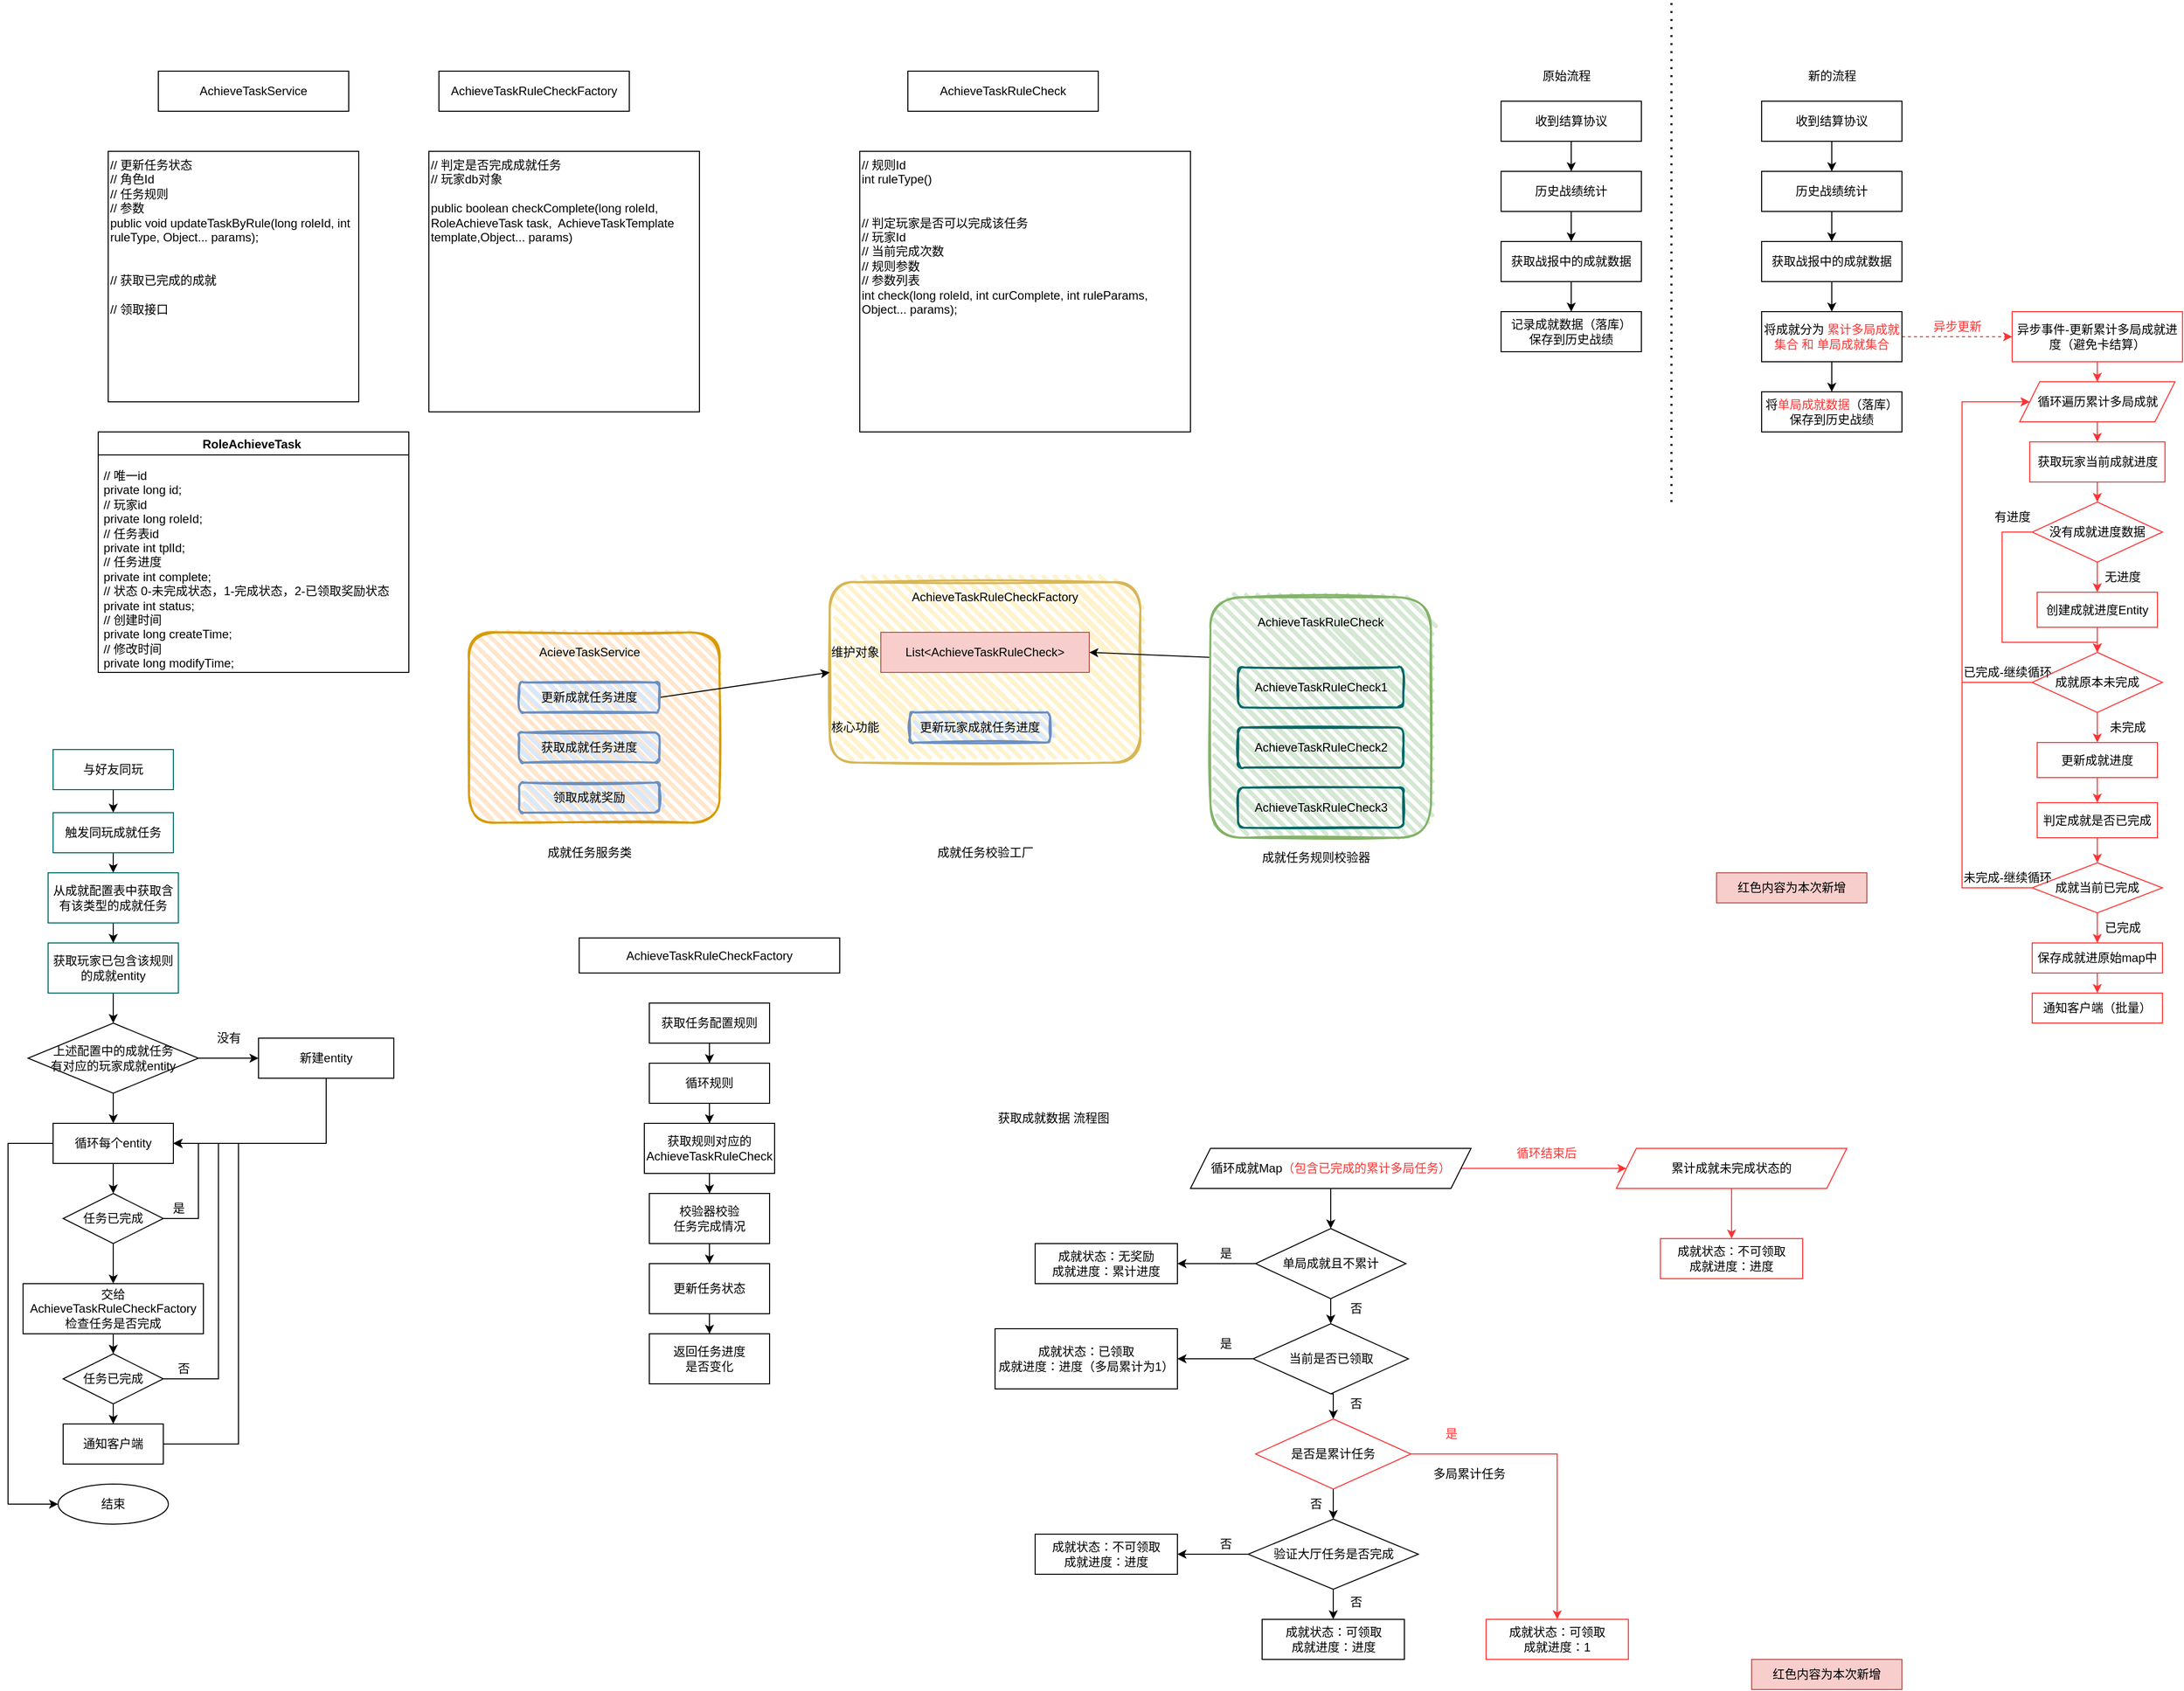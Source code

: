 <mxfile version="21.3.6" type="github">
  <diagram id="ENxEs4GuXWoanbtWAxck" name="第 1 页">
    <mxGraphModel dx="1434" dy="764" grid="1" gridSize="10" guides="1" tooltips="1" connect="1" arrows="1" fold="1" page="1" pageScale="1" pageWidth="4681" pageHeight="3300" math="0" shadow="0">
      <root>
        <mxCell id="0" />
        <mxCell id="1" parent="0" />
        <mxCell id="hWBbgPYYPAye6a4a8nGw-1" value="AchieveTaskService" style="rounded=0;whiteSpace=wrap;html=1;" parent="1" vertex="1">
          <mxGeometry x="230" y="130" width="190" height="40" as="geometry" />
        </mxCell>
        <mxCell id="hWBbgPYYPAye6a4a8nGw-2" value="AchieveTaskRuleCheckFactory" style="rounded=0;whiteSpace=wrap;html=1;" parent="1" vertex="1">
          <mxGeometry x="510" y="130" width="190" height="40" as="geometry" />
        </mxCell>
        <mxCell id="hWBbgPYYPAye6a4a8nGw-4" value="AchieveTaskRuleCheck" style="rounded=0;whiteSpace=wrap;html=1;" parent="1" vertex="1">
          <mxGeometry x="978" y="130" width="190" height="40" as="geometry" />
        </mxCell>
        <mxCell id="hWBbgPYYPAye6a4a8nGw-5" value="// 更新任务状态&lt;br&gt;// 角色Id&lt;br&gt;// 任务规则&lt;br&gt;// 参数&lt;br&gt;public void updateTaskByRule(long roleId, int ruleType, Object... params);&lt;br&gt;&lt;br&gt;&lt;br&gt;// 获取已完成的成就&lt;br&gt;&lt;br&gt;// 领取接口" style="rounded=0;whiteSpace=wrap;html=1;align=left;verticalAlign=top;" parent="1" vertex="1">
          <mxGeometry x="180" y="210" width="250" height="250" as="geometry" />
        </mxCell>
        <mxCell id="hWBbgPYYPAye6a4a8nGw-6" value="&lt;div&gt;// 判定是否完成成就任务&lt;/div&gt;&lt;div&gt;// 玩家db对象&lt;/div&gt;&lt;div&gt;&lt;br&gt;&lt;/div&gt;&lt;div&gt;public boolean checkComplete(long roleId, RoleAchieveTask task,&amp;nbsp; AchieveTaskTemplate template,&lt;span style=&quot;background-color: initial;&quot;&gt;Object... params)&lt;/span&gt;&lt;/div&gt;" style="rounded=0;whiteSpace=wrap;html=1;align=left;verticalAlign=top;" parent="1" vertex="1">
          <mxGeometry x="500" y="210" width="270" height="260" as="geometry" />
        </mxCell>
        <mxCell id="hWBbgPYYPAye6a4a8nGw-12" value="RoleAchieveTask " style="swimlane;" parent="1" vertex="1">
          <mxGeometry x="170" y="490" width="310" height="240" as="geometry" />
        </mxCell>
        <mxCell id="hWBbgPYYPAye6a4a8nGw-14" value="&lt;div&gt;&amp;nbsp; &amp;nbsp; // 唯一id&lt;/div&gt;&lt;div&gt;&amp;nbsp; &amp;nbsp; private long id;&lt;/div&gt;&lt;div&gt;&amp;nbsp; &amp;nbsp; // 玩家id&lt;/div&gt;&lt;div&gt;&amp;nbsp; &amp;nbsp; private long roleId;&lt;/div&gt;&lt;div&gt;&amp;nbsp; &amp;nbsp; // 任务表id&lt;/div&gt;&lt;div&gt;&amp;nbsp; &amp;nbsp; private int tplId;&lt;/div&gt;&lt;div&gt;&amp;nbsp; &amp;nbsp; // 任务进度&lt;/div&gt;&lt;div&gt;&amp;nbsp; &amp;nbsp; private int complete;&lt;/div&gt;&lt;div&gt;&amp;nbsp; &amp;nbsp; // 状态 0-未完成状态，1-完成状态，2-已领取奖励状态&lt;/div&gt;&lt;div&gt;&amp;nbsp; &amp;nbsp; private int status;&lt;/div&gt;&lt;div&gt;&amp;nbsp; &amp;nbsp; // 创建时间&lt;/div&gt;&lt;div&gt;&amp;nbsp; &amp;nbsp; private long createTime;&lt;/div&gt;&lt;div&gt;&amp;nbsp; &amp;nbsp; // 修改时间&lt;/div&gt;&lt;div&gt;&amp;nbsp; &amp;nbsp; private long modifyTime;&lt;/div&gt;" style="text;html=1;align=left;verticalAlign=top;resizable=0;points=[];autosize=1;strokeColor=none;fillColor=none;" parent="hWBbgPYYPAye6a4a8nGw-12" vertex="1">
          <mxGeometry x="-10" y="30" width="320" height="210" as="geometry" />
        </mxCell>
        <mxCell id="hWBbgPYYPAye6a4a8nGw-15" value="// 规则Id&lt;br&gt;int ruleType()&lt;br&gt;&lt;br&gt;&lt;br&gt;// 判定玩家是否可以完成该任务&lt;br&gt;// 玩家Id&lt;br&gt;// 当前完成次数&lt;br&gt;// 规则参数&lt;br&gt;// 参数列表&lt;br&gt;int check(long roleId, int curComplete, int ruleParams, Object... params);" style="whiteSpace=wrap;html=1;align=left;verticalAlign=top;" parent="1" vertex="1">
          <mxGeometry x="930" y="210" width="330" height="280" as="geometry" />
        </mxCell>
        <mxCell id="E-_-Di7X2A5vuP30yNUE-9" value="" style="group" parent="1" vertex="1" connectable="0">
          <mxGeometry x="900" y="640" width="310" height="180" as="geometry" />
        </mxCell>
        <mxCell id="E-_-Di7X2A5vuP30yNUE-8" value="" style="rounded=1;whiteSpace=wrap;html=1;strokeWidth=2;fillWeight=4;hachureGap=8;hachureAngle=45;fillColor=#fff2cc;sketch=1;strokeColor=#d6b656;" parent="E-_-Di7X2A5vuP30yNUE-9" vertex="1">
          <mxGeometry width="310" height="180" as="geometry" />
        </mxCell>
        <mxCell id="E-_-Di7X2A5vuP30yNUE-6" value="AchieveTaskRuleCheckFactory" style="text;html=1;strokeColor=none;fillColor=none;align=center;verticalAlign=middle;whiteSpace=wrap;rounded=0;" parent="E-_-Di7X2A5vuP30yNUE-9" vertex="1">
          <mxGeometry x="70" width="190" height="30" as="geometry" />
        </mxCell>
        <mxCell id="E-_-Di7X2A5vuP30yNUE-15" value="List&amp;lt;AchieveTaskRuleCheck&amp;gt;" style="rounded=0;whiteSpace=wrap;html=1;strokeColor=#b85450;fillColor=#f8cecc;" parent="E-_-Di7X2A5vuP30yNUE-9" vertex="1">
          <mxGeometry x="51" y="50" width="208" height="40" as="geometry" />
        </mxCell>
        <mxCell id="E-_-Di7X2A5vuP30yNUE-20" value="更新玩家成就任务进度" style="rounded=1;whiteSpace=wrap;html=1;strokeWidth=2;fillWeight=4;hachureGap=8;hachureAngle=45;fillColor=#dae8fc;sketch=1;strokeColor=#6c8ebf;" parent="E-_-Di7X2A5vuP30yNUE-9" vertex="1">
          <mxGeometry x="80" y="130" width="140" height="30" as="geometry" />
        </mxCell>
        <mxCell id="E-_-Di7X2A5vuP30yNUE-22" value="维护对象" style="text;html=1;align=center;verticalAlign=middle;resizable=0;points=[];autosize=1;strokeColor=none;fillColor=none;" parent="E-_-Di7X2A5vuP30yNUE-9" vertex="1">
          <mxGeometry x="-10" y="55" width="70" height="30" as="geometry" />
        </mxCell>
        <mxCell id="E-_-Di7X2A5vuP30yNUE-23" value="核心功能" style="text;html=1;align=center;verticalAlign=middle;resizable=0;points=[];autosize=1;strokeColor=none;fillColor=none;" parent="E-_-Di7X2A5vuP30yNUE-9" vertex="1">
          <mxGeometry x="-10" y="130" width="70" height="30" as="geometry" />
        </mxCell>
        <mxCell id="E-_-Di7X2A5vuP30yNUE-17" value="" style="endArrow=classic;html=1;rounded=0;entryX=1;entryY=0.5;entryDx=0;entryDy=0;exitX=0;exitY=0.25;exitDx=0;exitDy=0;" parent="1" source="E-_-Di7X2A5vuP30yNUE-10" target="E-_-Di7X2A5vuP30yNUE-15" edge="1">
          <mxGeometry width="50" height="50" relative="1" as="geometry">
            <mxPoint x="1240" y="650" as="sourcePoint" />
            <mxPoint x="1290" y="600" as="targetPoint" />
          </mxGeometry>
        </mxCell>
        <mxCell id="E-_-Di7X2A5vuP30yNUE-19" value="" style="group" parent="1" vertex="1" connectable="0">
          <mxGeometry x="1280" y="655" width="220" height="240" as="geometry" />
        </mxCell>
        <mxCell id="E-_-Di7X2A5vuP30yNUE-10" value="" style="rounded=1;whiteSpace=wrap;html=1;strokeWidth=2;fillWeight=4;hachureGap=8;hachureAngle=45;fillColor=#d5e8d4;sketch=1;strokeColor=#82b366;" parent="E-_-Di7X2A5vuP30yNUE-19" vertex="1">
          <mxGeometry width="220" height="240" as="geometry" />
        </mxCell>
        <mxCell id="E-_-Di7X2A5vuP30yNUE-11" value="AchieveTaskRuleCheck" style="text;html=1;strokeColor=none;fillColor=none;align=center;verticalAlign=middle;whiteSpace=wrap;rounded=0;" parent="E-_-Di7X2A5vuP30yNUE-19" vertex="1">
          <mxGeometry x="20" y="10" width="180" height="30" as="geometry" />
        </mxCell>
        <mxCell id="E-_-Di7X2A5vuP30yNUE-12" value="AchieveTaskRuleCheck1" style="rounded=1;whiteSpace=wrap;html=1;strokeWidth=2;fillWeight=4;hachureGap=8;hachureAngle=45;fillColor=none;sketch=1;strokeColor=#006666;" parent="E-_-Di7X2A5vuP30yNUE-19" vertex="1">
          <mxGeometry x="27.5" y="70" width="165" height="40" as="geometry" />
        </mxCell>
        <mxCell id="E-_-Di7X2A5vuP30yNUE-13" value="AchieveTaskRuleCheck2" style="rounded=1;whiteSpace=wrap;html=1;strokeWidth=2;fillWeight=4;hachureGap=8;hachureAngle=45;fillColor=none;sketch=1;strokeColor=#006666;" parent="E-_-Di7X2A5vuP30yNUE-19" vertex="1">
          <mxGeometry x="27.5" y="130" width="165" height="40" as="geometry" />
        </mxCell>
        <mxCell id="E-_-Di7X2A5vuP30yNUE-14" value="AchieveTaskRuleCheck3" style="rounded=1;whiteSpace=wrap;html=1;strokeWidth=2;fillWeight=4;hachureGap=8;hachureAngle=45;fillColor=none;sketch=1;strokeColor=#006666;" parent="E-_-Di7X2A5vuP30yNUE-19" vertex="1">
          <mxGeometry x="27.5" y="190" width="165" height="40" as="geometry" />
        </mxCell>
        <mxCell id="E-_-Di7X2A5vuP30yNUE-24" value="" style="rounded=1;whiteSpace=wrap;html=1;strokeWidth=2;fillWeight=4;hachureGap=8;hachureAngle=45;fillColor=#ffe6cc;sketch=1;strokeColor=#d79b00;" parent="1" vertex="1">
          <mxGeometry x="540" y="690" width="250" height="190" as="geometry" />
        </mxCell>
        <mxCell id="E-_-Di7X2A5vuP30yNUE-25" value="&lt;span style=&quot;&quot;&gt;AcieveTaskService&lt;/span&gt;" style="text;html=1;align=center;verticalAlign=middle;resizable=0;points=[];autosize=1;strokeColor=none;fillColor=none;" parent="1" vertex="1">
          <mxGeometry x="600" y="695" width="120" height="30" as="geometry" />
        </mxCell>
        <mxCell id="E-_-Di7X2A5vuP30yNUE-27" value="获取成就任务进度" style="rounded=1;whiteSpace=wrap;html=1;strokeWidth=2;fillWeight=4;hachureGap=8;hachureAngle=45;fillColor=#dae8fc;sketch=1;strokeColor=#6c8ebf;" parent="1" vertex="1">
          <mxGeometry x="590" y="790" width="140" height="30" as="geometry" />
        </mxCell>
        <mxCell id="E-_-Di7X2A5vuP30yNUE-29" style="rounded=0;orthogonalLoop=1;jettySize=auto;html=1;exitX=1;exitY=0.5;exitDx=0;exitDy=0;entryX=0;entryY=0.5;entryDx=0;entryDy=0;" parent="1" source="E-_-Di7X2A5vuP30yNUE-26" target="E-_-Di7X2A5vuP30yNUE-8" edge="1">
          <mxGeometry relative="1" as="geometry" />
        </mxCell>
        <mxCell id="E-_-Di7X2A5vuP30yNUE-26" value="更新成就任务进度" style="rounded=1;whiteSpace=wrap;html=1;strokeWidth=2;fillWeight=4;hachureGap=8;hachureAngle=45;fillColor=#dae8fc;sketch=1;strokeColor=#6c8ebf;" parent="1" vertex="1">
          <mxGeometry x="590" y="740" width="140" height="30" as="geometry" />
        </mxCell>
        <mxCell id="E-_-Di7X2A5vuP30yNUE-28" value="领取成就奖励" style="rounded=1;whiteSpace=wrap;html=1;strokeWidth=2;fillWeight=4;hachureGap=8;hachureAngle=45;fillColor=#dae8fc;sketch=1;strokeColor=#6c8ebf;" parent="1" vertex="1">
          <mxGeometry x="590" y="840" width="140" height="30" as="geometry" />
        </mxCell>
        <mxCell id="E-_-Di7X2A5vuP30yNUE-63" style="edgeStyle=orthogonalEdgeStyle;rounded=0;orthogonalLoop=1;jettySize=auto;html=1;exitX=0.5;exitY=1;exitDx=0;exitDy=0;" parent="1" source="E-_-Di7X2A5vuP30yNUE-31" target="E-_-Di7X2A5vuP30yNUE-32" edge="1">
          <mxGeometry relative="1" as="geometry" />
        </mxCell>
        <mxCell id="E-_-Di7X2A5vuP30yNUE-31" value="与好友同玩" style="rounded=0;whiteSpace=wrap;html=1;strokeColor=#006666;fillColor=none;" parent="1" vertex="1">
          <mxGeometry x="125" y="807" width="120" height="40" as="geometry" />
        </mxCell>
        <mxCell id="E-_-Di7X2A5vuP30yNUE-64" style="edgeStyle=orthogonalEdgeStyle;rounded=0;orthogonalLoop=1;jettySize=auto;html=1;exitX=0.5;exitY=1;exitDx=0;exitDy=0;entryX=0.5;entryY=0;entryDx=0;entryDy=0;" parent="1" source="E-_-Di7X2A5vuP30yNUE-32" target="E-_-Di7X2A5vuP30yNUE-33" edge="1">
          <mxGeometry relative="1" as="geometry" />
        </mxCell>
        <mxCell id="E-_-Di7X2A5vuP30yNUE-32" value="触发同玩成就任务" style="rounded=0;whiteSpace=wrap;html=1;strokeColor=#006666;fillColor=none;" parent="1" vertex="1">
          <mxGeometry x="125" y="870" width="120" height="40" as="geometry" />
        </mxCell>
        <mxCell id="E-_-Di7X2A5vuP30yNUE-65" style="edgeStyle=orthogonalEdgeStyle;rounded=0;orthogonalLoop=1;jettySize=auto;html=1;exitX=0.5;exitY=1;exitDx=0;exitDy=0;" parent="1" source="E-_-Di7X2A5vuP30yNUE-33" target="E-_-Di7X2A5vuP30yNUE-34" edge="1">
          <mxGeometry relative="1" as="geometry" />
        </mxCell>
        <mxCell id="E-_-Di7X2A5vuP30yNUE-33" value="从成就配置表中获取含有该类型的成就任务" style="rounded=0;whiteSpace=wrap;html=1;strokeColor=#006666;fillColor=none;" parent="1" vertex="1">
          <mxGeometry x="120" y="930" width="130" height="50" as="geometry" />
        </mxCell>
        <mxCell id="E-_-Di7X2A5vuP30yNUE-60" style="edgeStyle=orthogonalEdgeStyle;rounded=0;orthogonalLoop=1;jettySize=auto;html=1;exitX=0.5;exitY=1;exitDx=0;exitDy=0;" parent="1" source="E-_-Di7X2A5vuP30yNUE-34" target="E-_-Di7X2A5vuP30yNUE-36" edge="1">
          <mxGeometry relative="1" as="geometry" />
        </mxCell>
        <mxCell id="E-_-Di7X2A5vuP30yNUE-34" value="获取玩家已包含该规则的成就entity" style="rounded=0;whiteSpace=wrap;html=1;strokeColor=#006666;fillColor=none;" parent="1" vertex="1">
          <mxGeometry x="120" y="1000" width="130" height="50" as="geometry" />
        </mxCell>
        <mxCell id="E-_-Di7X2A5vuP30yNUE-42" style="edgeStyle=orthogonalEdgeStyle;rounded=0;orthogonalLoop=1;jettySize=auto;html=1;exitX=0.5;exitY=1;exitDx=0;exitDy=0;entryX=1;entryY=0.5;entryDx=0;entryDy=0;" parent="1" source="E-_-Di7X2A5vuP30yNUE-35" target="E-_-Di7X2A5vuP30yNUE-40" edge="1">
          <mxGeometry relative="1" as="geometry" />
        </mxCell>
        <mxCell id="E-_-Di7X2A5vuP30yNUE-35" value="新建entity" style="rounded=0;whiteSpace=wrap;html=1;" parent="1" vertex="1">
          <mxGeometry x="330" y="1095" width="135" height="40" as="geometry" />
        </mxCell>
        <mxCell id="E-_-Di7X2A5vuP30yNUE-38" style="edgeStyle=none;rounded=0;orthogonalLoop=1;jettySize=auto;html=1;exitX=1;exitY=0.5;exitDx=0;exitDy=0;entryX=0;entryY=0.5;entryDx=0;entryDy=0;" parent="1" source="E-_-Di7X2A5vuP30yNUE-36" target="E-_-Di7X2A5vuP30yNUE-35" edge="1">
          <mxGeometry relative="1" as="geometry" />
        </mxCell>
        <mxCell id="E-_-Di7X2A5vuP30yNUE-41" style="edgeStyle=none;rounded=0;orthogonalLoop=1;jettySize=auto;html=1;exitX=0.5;exitY=1;exitDx=0;exitDy=0;entryX=0.5;entryY=0;entryDx=0;entryDy=0;" parent="1" source="E-_-Di7X2A5vuP30yNUE-36" target="E-_-Di7X2A5vuP30yNUE-40" edge="1">
          <mxGeometry relative="1" as="geometry" />
        </mxCell>
        <mxCell id="E-_-Di7X2A5vuP30yNUE-36" value="上述配置中的成就任务&lt;br&gt;有对应的玩家成就entity" style="rhombus;whiteSpace=wrap;html=1;" parent="1" vertex="1">
          <mxGeometry x="100" y="1080" width="170" height="70" as="geometry" />
        </mxCell>
        <mxCell id="E-_-Di7X2A5vuP30yNUE-39" value="没有" style="text;html=1;align=center;verticalAlign=middle;resizable=0;points=[];autosize=1;strokeColor=none;fillColor=none;" parent="1" vertex="1">
          <mxGeometry x="275" y="1080" width="50" height="30" as="geometry" />
        </mxCell>
        <mxCell id="E-_-Di7X2A5vuP30yNUE-48" style="edgeStyle=orthogonalEdgeStyle;rounded=0;orthogonalLoop=1;jettySize=auto;html=1;exitX=0.5;exitY=1;exitDx=0;exitDy=0;entryX=0.5;entryY=0;entryDx=0;entryDy=0;" parent="1" source="E-_-Di7X2A5vuP30yNUE-40" target="E-_-Di7X2A5vuP30yNUE-45" edge="1">
          <mxGeometry relative="1" as="geometry" />
        </mxCell>
        <mxCell id="E-_-Di7X2A5vuP30yNUE-61" style="edgeStyle=orthogonalEdgeStyle;rounded=0;orthogonalLoop=1;jettySize=auto;html=1;exitX=0;exitY=0.5;exitDx=0;exitDy=0;entryX=0;entryY=0.5;entryDx=0;entryDy=0;" parent="1" source="E-_-Di7X2A5vuP30yNUE-40" target="E-_-Di7X2A5vuP30yNUE-59" edge="1">
          <mxGeometry relative="1" as="geometry">
            <Array as="points">
              <mxPoint x="80" y="1200" />
              <mxPoint x="80" y="1560" />
            </Array>
          </mxGeometry>
        </mxCell>
        <mxCell id="E-_-Di7X2A5vuP30yNUE-40" value="循环每个entity" style="rounded=0;whiteSpace=wrap;html=1;" parent="1" vertex="1">
          <mxGeometry x="125" y="1180" width="120" height="40" as="geometry" />
        </mxCell>
        <mxCell id="E-_-Di7X2A5vuP30yNUE-46" style="edgeStyle=orthogonalEdgeStyle;rounded=0;orthogonalLoop=1;jettySize=auto;html=1;exitX=1;exitY=0.5;exitDx=0;exitDy=0;entryX=1;entryY=0.5;entryDx=0;entryDy=0;" parent="1" source="E-_-Di7X2A5vuP30yNUE-45" target="E-_-Di7X2A5vuP30yNUE-40" edge="1">
          <mxGeometry relative="1" as="geometry">
            <Array as="points">
              <mxPoint x="270" y="1275" />
              <mxPoint x="270" y="1200" />
            </Array>
          </mxGeometry>
        </mxCell>
        <mxCell id="E-_-Di7X2A5vuP30yNUE-49" style="edgeStyle=orthogonalEdgeStyle;rounded=0;orthogonalLoop=1;jettySize=auto;html=1;exitX=0.5;exitY=1;exitDx=0;exitDy=0;" parent="1" source="E-_-Di7X2A5vuP30yNUE-45" edge="1">
          <mxGeometry relative="1" as="geometry">
            <mxPoint x="185" y="1340" as="targetPoint" />
          </mxGeometry>
        </mxCell>
        <mxCell id="E-_-Di7X2A5vuP30yNUE-45" value="任务已完成" style="rhombus;whiteSpace=wrap;html=1;" parent="1" vertex="1">
          <mxGeometry x="135" y="1250" width="100" height="50" as="geometry" />
        </mxCell>
        <mxCell id="E-_-Di7X2A5vuP30yNUE-47" value="是" style="text;html=1;align=center;verticalAlign=middle;resizable=0;points=[];autosize=1;strokeColor=none;fillColor=none;" parent="1" vertex="1">
          <mxGeometry x="230" y="1250" width="40" height="30" as="geometry" />
        </mxCell>
        <mxCell id="E-_-Di7X2A5vuP30yNUE-53" style="edgeStyle=orthogonalEdgeStyle;rounded=0;orthogonalLoop=1;jettySize=auto;html=1;exitX=0.5;exitY=1;exitDx=0;exitDy=0;entryX=0.5;entryY=0;entryDx=0;entryDy=0;" parent="1" source="E-_-Di7X2A5vuP30yNUE-50" target="E-_-Di7X2A5vuP30yNUE-52" edge="1">
          <mxGeometry relative="1" as="geometry" />
        </mxCell>
        <mxCell id="E-_-Di7X2A5vuP30yNUE-50" value="交给AchieveTaskRuleCheckFactory&lt;br&gt;检查任务是否完成" style="rounded=0;whiteSpace=wrap;html=1;" parent="1" vertex="1">
          <mxGeometry x="95" y="1340" width="180" height="50" as="geometry" />
        </mxCell>
        <mxCell id="E-_-Di7X2A5vuP30yNUE-55" style="edgeStyle=orthogonalEdgeStyle;rounded=0;orthogonalLoop=1;jettySize=auto;html=1;exitX=0.5;exitY=1;exitDx=0;exitDy=0;" parent="1" source="E-_-Di7X2A5vuP30yNUE-52" target="E-_-Di7X2A5vuP30yNUE-54" edge="1">
          <mxGeometry relative="1" as="geometry" />
        </mxCell>
        <mxCell id="E-_-Di7X2A5vuP30yNUE-56" style="edgeStyle=orthogonalEdgeStyle;rounded=0;orthogonalLoop=1;jettySize=auto;html=1;exitX=1;exitY=0.5;exitDx=0;exitDy=0;entryX=1;entryY=0.5;entryDx=0;entryDy=0;" parent="1" source="E-_-Di7X2A5vuP30yNUE-52" target="E-_-Di7X2A5vuP30yNUE-40" edge="1">
          <mxGeometry relative="1" as="geometry">
            <Array as="points">
              <mxPoint x="290" y="1435" />
              <mxPoint x="290" y="1200" />
            </Array>
          </mxGeometry>
        </mxCell>
        <mxCell id="E-_-Di7X2A5vuP30yNUE-52" value="任务已完成" style="rhombus;whiteSpace=wrap;html=1;" parent="1" vertex="1">
          <mxGeometry x="135" y="1410" width="100" height="50" as="geometry" />
        </mxCell>
        <mxCell id="E-_-Di7X2A5vuP30yNUE-62" style="edgeStyle=orthogonalEdgeStyle;rounded=0;orthogonalLoop=1;jettySize=auto;html=1;exitX=1;exitY=0.5;exitDx=0;exitDy=0;entryX=1;entryY=0.5;entryDx=0;entryDy=0;" parent="1" source="E-_-Di7X2A5vuP30yNUE-54" target="E-_-Di7X2A5vuP30yNUE-40" edge="1">
          <mxGeometry relative="1" as="geometry">
            <Array as="points">
              <mxPoint x="310" y="1500" />
              <mxPoint x="310" y="1200" />
            </Array>
          </mxGeometry>
        </mxCell>
        <mxCell id="E-_-Di7X2A5vuP30yNUE-54" value="通知客户端" style="rounded=0;whiteSpace=wrap;html=1;" parent="1" vertex="1">
          <mxGeometry x="135" y="1480" width="100" height="40" as="geometry" />
        </mxCell>
        <mxCell id="E-_-Di7X2A5vuP30yNUE-57" value="否" style="text;html=1;align=center;verticalAlign=middle;resizable=0;points=[];autosize=1;strokeColor=none;fillColor=none;" parent="1" vertex="1">
          <mxGeometry x="235" y="1410" width="40" height="30" as="geometry" />
        </mxCell>
        <mxCell id="E-_-Di7X2A5vuP30yNUE-59" value="结束" style="ellipse;whiteSpace=wrap;html=1;" parent="1" vertex="1">
          <mxGeometry x="130" y="1540" width="110" height="40" as="geometry" />
        </mxCell>
        <mxCell id="E-_-Di7X2A5vuP30yNUE-66" value="AchieveTaskRuleCheckFactory" style="rounded=0;whiteSpace=wrap;html=1;" parent="1" vertex="1">
          <mxGeometry x="650" y="995" width="260" height="35" as="geometry" />
        </mxCell>
        <mxCell id="E-_-Di7X2A5vuP30yNUE-76" style="edgeStyle=orthogonalEdgeStyle;rounded=0;orthogonalLoop=1;jettySize=auto;html=1;exitX=0.5;exitY=1;exitDx=0;exitDy=0;" parent="1" source="E-_-Di7X2A5vuP30yNUE-67" target="E-_-Di7X2A5vuP30yNUE-68" edge="1">
          <mxGeometry relative="1" as="geometry" />
        </mxCell>
        <mxCell id="E-_-Di7X2A5vuP30yNUE-67" value="获取任务配置规则" style="rounded=0;whiteSpace=wrap;html=1;" parent="1" vertex="1">
          <mxGeometry x="720" y="1060" width="120" height="40" as="geometry" />
        </mxCell>
        <mxCell id="E-_-Di7X2A5vuP30yNUE-77" style="edgeStyle=orthogonalEdgeStyle;rounded=0;orthogonalLoop=1;jettySize=auto;html=1;exitX=0.5;exitY=1;exitDx=0;exitDy=0;" parent="1" source="E-_-Di7X2A5vuP30yNUE-68" target="E-_-Di7X2A5vuP30yNUE-69" edge="1">
          <mxGeometry relative="1" as="geometry" />
        </mxCell>
        <mxCell id="E-_-Di7X2A5vuP30yNUE-68" value="循环规则" style="rounded=0;whiteSpace=wrap;html=1;" parent="1" vertex="1">
          <mxGeometry x="720" y="1120" width="120" height="40" as="geometry" />
        </mxCell>
        <mxCell id="E-_-Di7X2A5vuP30yNUE-78" style="edgeStyle=orthogonalEdgeStyle;rounded=0;orthogonalLoop=1;jettySize=auto;html=1;exitX=0.5;exitY=1;exitDx=0;exitDy=0;" parent="1" source="E-_-Di7X2A5vuP30yNUE-69" target="E-_-Di7X2A5vuP30yNUE-70" edge="1">
          <mxGeometry relative="1" as="geometry" />
        </mxCell>
        <mxCell id="E-_-Di7X2A5vuP30yNUE-69" value="获取规则对应的&lt;br&gt;AchieveTaskRuleCheck" style="rounded=0;whiteSpace=wrap;html=1;" parent="1" vertex="1">
          <mxGeometry x="715" y="1180" width="130" height="50" as="geometry" />
        </mxCell>
        <mxCell id="E-_-Di7X2A5vuP30yNUE-79" style="edgeStyle=orthogonalEdgeStyle;rounded=0;orthogonalLoop=1;jettySize=auto;html=1;exitX=0.5;exitY=1;exitDx=0;exitDy=0;" parent="1" source="E-_-Di7X2A5vuP30yNUE-70" target="E-_-Di7X2A5vuP30yNUE-74" edge="1">
          <mxGeometry relative="1" as="geometry" />
        </mxCell>
        <mxCell id="E-_-Di7X2A5vuP30yNUE-70" value="校验器校验&lt;br&gt;任务完成情况" style="rounded=0;whiteSpace=wrap;html=1;" parent="1" vertex="1">
          <mxGeometry x="720" y="1250" width="120" height="50" as="geometry" />
        </mxCell>
        <mxCell id="E-_-Di7X2A5vuP30yNUE-71" value="成就任务服务类" style="text;html=1;align=center;verticalAlign=middle;resizable=0;points=[];autosize=1;strokeColor=none;fillColor=none;" parent="1" vertex="1">
          <mxGeometry x="605" y="895" width="110" height="30" as="geometry" />
        </mxCell>
        <mxCell id="E-_-Di7X2A5vuP30yNUE-72" value="成就任务校验工厂" style="text;html=1;align=center;verticalAlign=middle;resizable=0;points=[];autosize=1;strokeColor=none;fillColor=none;" parent="1" vertex="1">
          <mxGeometry x="995" y="895" width="120" height="30" as="geometry" />
        </mxCell>
        <mxCell id="E-_-Di7X2A5vuP30yNUE-73" value="成就任务规则校验器" style="text;html=1;align=center;verticalAlign=middle;resizable=0;points=[];autosize=1;strokeColor=none;fillColor=none;" parent="1" vertex="1">
          <mxGeometry x="1320" y="900" width="130" height="30" as="geometry" />
        </mxCell>
        <mxCell id="E-_-Di7X2A5vuP30yNUE-80" style="edgeStyle=orthogonalEdgeStyle;rounded=0;orthogonalLoop=1;jettySize=auto;html=1;exitX=0.5;exitY=1;exitDx=0;exitDy=0;entryX=0.5;entryY=0;entryDx=0;entryDy=0;" parent="1" source="E-_-Di7X2A5vuP30yNUE-74" target="E-_-Di7X2A5vuP30yNUE-75" edge="1">
          <mxGeometry relative="1" as="geometry" />
        </mxCell>
        <mxCell id="E-_-Di7X2A5vuP30yNUE-74" value="更新任务状态" style="rounded=0;whiteSpace=wrap;html=1;" parent="1" vertex="1">
          <mxGeometry x="720" y="1320" width="120" height="50" as="geometry" />
        </mxCell>
        <mxCell id="E-_-Di7X2A5vuP30yNUE-75" value="返回任务进度&lt;br&gt;是否变化" style="rounded=0;whiteSpace=wrap;html=1;" parent="1" vertex="1">
          <mxGeometry x="720" y="1390" width="120" height="50" as="geometry" />
        </mxCell>
        <mxCell id="qh5if6X5rxDFb2PUgvWU-7" style="edgeStyle=orthogonalEdgeStyle;rounded=0;orthogonalLoop=1;jettySize=auto;html=1;exitX=0.5;exitY=1;exitDx=0;exitDy=0;" edge="1" parent="1" source="qh5if6X5rxDFb2PUgvWU-2" target="qh5if6X5rxDFb2PUgvWU-3">
          <mxGeometry relative="1" as="geometry" />
        </mxCell>
        <mxCell id="qh5if6X5rxDFb2PUgvWU-2" value="收到结算协议" style="whiteSpace=wrap;html=1;" vertex="1" parent="1">
          <mxGeometry x="1570" y="160" width="140" height="40" as="geometry" />
        </mxCell>
        <mxCell id="qh5if6X5rxDFb2PUgvWU-8" style="edgeStyle=orthogonalEdgeStyle;rounded=0;orthogonalLoop=1;jettySize=auto;html=1;exitX=0.5;exitY=1;exitDx=0;exitDy=0;" edge="1" parent="1" source="qh5if6X5rxDFb2PUgvWU-3" target="qh5if6X5rxDFb2PUgvWU-4">
          <mxGeometry relative="1" as="geometry" />
        </mxCell>
        <mxCell id="qh5if6X5rxDFb2PUgvWU-3" value="历史战绩统计" style="whiteSpace=wrap;html=1;" vertex="1" parent="1">
          <mxGeometry x="1570" y="230" width="140" height="40" as="geometry" />
        </mxCell>
        <mxCell id="qh5if6X5rxDFb2PUgvWU-9" style="edgeStyle=orthogonalEdgeStyle;rounded=0;orthogonalLoop=1;jettySize=auto;html=1;exitX=0.5;exitY=1;exitDx=0;exitDy=0;" edge="1" parent="1" source="qh5if6X5rxDFb2PUgvWU-4" target="qh5if6X5rxDFb2PUgvWU-5">
          <mxGeometry relative="1" as="geometry" />
        </mxCell>
        <mxCell id="qh5if6X5rxDFb2PUgvWU-4" value="获取战报中的成就数据" style="whiteSpace=wrap;html=1;" vertex="1" parent="1">
          <mxGeometry x="1570" y="300" width="140" height="40" as="geometry" />
        </mxCell>
        <mxCell id="qh5if6X5rxDFb2PUgvWU-5" value="记录成就数据（落库）&lt;br&gt;保存到历史战绩" style="whiteSpace=wrap;html=1;" vertex="1" parent="1">
          <mxGeometry x="1570" y="370" width="140" height="40" as="geometry" />
        </mxCell>
        <mxCell id="qh5if6X5rxDFb2PUgvWU-11" style="edgeStyle=orthogonalEdgeStyle;rounded=0;orthogonalLoop=1;jettySize=auto;html=1;exitX=0.5;exitY=1;exitDx=0;exitDy=0;" edge="1" parent="1" source="qh5if6X5rxDFb2PUgvWU-12" target="qh5if6X5rxDFb2PUgvWU-14">
          <mxGeometry relative="1" as="geometry" />
        </mxCell>
        <mxCell id="qh5if6X5rxDFb2PUgvWU-12" value="收到结算协议" style="whiteSpace=wrap;html=1;" vertex="1" parent="1">
          <mxGeometry x="1830" y="160" width="140" height="40" as="geometry" />
        </mxCell>
        <mxCell id="qh5if6X5rxDFb2PUgvWU-13" style="edgeStyle=orthogonalEdgeStyle;rounded=0;orthogonalLoop=1;jettySize=auto;html=1;exitX=0.5;exitY=1;exitDx=0;exitDy=0;" edge="1" parent="1" source="qh5if6X5rxDFb2PUgvWU-14" target="qh5if6X5rxDFb2PUgvWU-16">
          <mxGeometry relative="1" as="geometry" />
        </mxCell>
        <mxCell id="qh5if6X5rxDFb2PUgvWU-14" value="历史战绩统计" style="whiteSpace=wrap;html=1;" vertex="1" parent="1">
          <mxGeometry x="1830" y="230" width="140" height="40" as="geometry" />
        </mxCell>
        <mxCell id="qh5if6X5rxDFb2PUgvWU-15" style="edgeStyle=orthogonalEdgeStyle;rounded=0;orthogonalLoop=1;jettySize=auto;html=1;exitX=0.5;exitY=1;exitDx=0;exitDy=0;" edge="1" parent="1" source="qh5if6X5rxDFb2PUgvWU-16">
          <mxGeometry relative="1" as="geometry">
            <mxPoint x="1900" y="370" as="targetPoint" />
          </mxGeometry>
        </mxCell>
        <mxCell id="qh5if6X5rxDFb2PUgvWU-16" value="获取战报中的成就数据" style="whiteSpace=wrap;html=1;" vertex="1" parent="1">
          <mxGeometry x="1830" y="300" width="140" height="40" as="geometry" />
        </mxCell>
        <mxCell id="qh5if6X5rxDFb2PUgvWU-34" style="edgeStyle=orthogonalEdgeStyle;rounded=0;orthogonalLoop=1;jettySize=auto;html=1;exitX=0.5;exitY=1;exitDx=0;exitDy=0;entryX=0.5;entryY=0;entryDx=0;entryDy=0;" edge="1" parent="1" source="qh5if6X5rxDFb2PUgvWU-19" target="qh5if6X5rxDFb2PUgvWU-22">
          <mxGeometry relative="1" as="geometry" />
        </mxCell>
        <mxCell id="qh5if6X5rxDFb2PUgvWU-58" style="edgeStyle=orthogonalEdgeStyle;rounded=0;orthogonalLoop=1;jettySize=auto;html=1;exitX=1;exitY=0.5;exitDx=0;exitDy=0;entryX=0;entryY=0.5;entryDx=0;entryDy=0;dashed=1;fontColor=#FF3333;strokeColor=#FF3333;" edge="1" parent="1" source="qh5if6X5rxDFb2PUgvWU-19" target="qh5if6X5rxDFb2PUgvWU-32">
          <mxGeometry relative="1" as="geometry" />
        </mxCell>
        <mxCell id="qh5if6X5rxDFb2PUgvWU-19" value="将成就分为 &lt;font color=&quot;#ff3333&quot;&gt;累计多局成就集合 和 单局成就集合&lt;/font&gt;" style="rounded=0;whiteSpace=wrap;html=1;" vertex="1" parent="1">
          <mxGeometry x="1830" y="370" width="140" height="50" as="geometry" />
        </mxCell>
        <mxCell id="qh5if6X5rxDFb2PUgvWU-22" value="将&lt;font color=&quot;#ff3333&quot;&gt;单局成就数据&lt;/font&gt;（落库）&lt;br&gt;保存到历史战绩" style="whiteSpace=wrap;html=1;" vertex="1" parent="1">
          <mxGeometry x="1830" y="450" width="140" height="40" as="geometry" />
        </mxCell>
        <mxCell id="qh5if6X5rxDFb2PUgvWU-37" style="edgeStyle=orthogonalEdgeStyle;rounded=0;orthogonalLoop=1;jettySize=auto;html=1;exitX=0.5;exitY=1;exitDx=0;exitDy=0;entryX=0.5;entryY=0;entryDx=0;entryDy=0;strokeColor=#FF3333;" edge="1" parent="1" source="qh5if6X5rxDFb2PUgvWU-24" target="qh5if6X5rxDFb2PUgvWU-25">
          <mxGeometry relative="1" as="geometry" />
        </mxCell>
        <mxCell id="qh5if6X5rxDFb2PUgvWU-24" value="获取玩家当前成就进度" style="whiteSpace=wrap;html=1;strokeColor=#FF3333;" vertex="1" parent="1">
          <mxGeometry x="2097.5" y="500" width="135" height="40" as="geometry" />
        </mxCell>
        <mxCell id="qh5if6X5rxDFb2PUgvWU-38" style="edgeStyle=orthogonalEdgeStyle;rounded=0;orthogonalLoop=1;jettySize=auto;html=1;exitX=0.5;exitY=1;exitDx=0;exitDy=0;entryX=0.5;entryY=0;entryDx=0;entryDy=0;strokeColor=#FF3333;" edge="1" parent="1" source="qh5if6X5rxDFb2PUgvWU-25" target="qh5if6X5rxDFb2PUgvWU-26">
          <mxGeometry relative="1" as="geometry" />
        </mxCell>
        <mxCell id="qh5if6X5rxDFb2PUgvWU-40" style="edgeStyle=orthogonalEdgeStyle;rounded=0;orthogonalLoop=1;jettySize=auto;html=1;exitX=0;exitY=0.5;exitDx=0;exitDy=0;entryX=0.5;entryY=0;entryDx=0;entryDy=0;strokeColor=#FF3333;" edge="1" parent="1" source="qh5if6X5rxDFb2PUgvWU-25" target="qh5if6X5rxDFb2PUgvWU-27">
          <mxGeometry relative="1" as="geometry">
            <Array as="points">
              <mxPoint x="2070" y="590" />
              <mxPoint x="2070" y="700" />
              <mxPoint x="2165" y="700" />
            </Array>
          </mxGeometry>
        </mxCell>
        <mxCell id="qh5if6X5rxDFb2PUgvWU-25" value="没有成就进度数据" style="rhombus;whiteSpace=wrap;html=1;strokeColor=#FF3333;" vertex="1" parent="1">
          <mxGeometry x="2100" y="560" width="130" height="60" as="geometry" />
        </mxCell>
        <mxCell id="qh5if6X5rxDFb2PUgvWU-39" style="edgeStyle=orthogonalEdgeStyle;rounded=0;orthogonalLoop=1;jettySize=auto;html=1;exitX=0.5;exitY=1;exitDx=0;exitDy=0;entryX=0.5;entryY=0;entryDx=0;entryDy=0;strokeColor=#FF3333;" edge="1" parent="1" source="qh5if6X5rxDFb2PUgvWU-26" target="qh5if6X5rxDFb2PUgvWU-27">
          <mxGeometry relative="1" as="geometry" />
        </mxCell>
        <mxCell id="qh5if6X5rxDFb2PUgvWU-26" value="创建成就进度Entity" style="whiteSpace=wrap;html=1;strokeColor=#FF3333;" vertex="1" parent="1">
          <mxGeometry x="2105" y="650" width="120" height="35" as="geometry" />
        </mxCell>
        <mxCell id="qh5if6X5rxDFb2PUgvWU-43" style="edgeStyle=orthogonalEdgeStyle;rounded=0;orthogonalLoop=1;jettySize=auto;html=1;exitX=0.5;exitY=1;exitDx=0;exitDy=0;strokeColor=#FF3333;" edge="1" parent="1" source="qh5if6X5rxDFb2PUgvWU-27" target="qh5if6X5rxDFb2PUgvWU-29">
          <mxGeometry relative="1" as="geometry" />
        </mxCell>
        <mxCell id="qh5if6X5rxDFb2PUgvWU-45" style="edgeStyle=orthogonalEdgeStyle;rounded=0;orthogonalLoop=1;jettySize=auto;html=1;exitX=0;exitY=0.5;exitDx=0;exitDy=0;entryX=0;entryY=0.5;entryDx=0;entryDy=0;strokeColor=#FF3333;" edge="1" parent="1" source="qh5if6X5rxDFb2PUgvWU-27" target="qh5if6X5rxDFb2PUgvWU-35">
          <mxGeometry relative="1" as="geometry">
            <Array as="points">
              <mxPoint x="2030" y="740" />
              <mxPoint x="2030" y="460" />
            </Array>
          </mxGeometry>
        </mxCell>
        <mxCell id="qh5if6X5rxDFb2PUgvWU-27" value="成就原本未完成" style="rhombus;whiteSpace=wrap;html=1;strokeColor=#FF3333;" vertex="1" parent="1">
          <mxGeometry x="2100" y="710" width="130" height="60" as="geometry" />
        </mxCell>
        <mxCell id="qh5if6X5rxDFb2PUgvWU-48" style="edgeStyle=orthogonalEdgeStyle;rounded=0;orthogonalLoop=1;jettySize=auto;html=1;exitX=0.5;exitY=1;exitDx=0;exitDy=0;strokeColor=#FF3333;" edge="1" parent="1" source="qh5if6X5rxDFb2PUgvWU-29" target="qh5if6X5rxDFb2PUgvWU-30">
          <mxGeometry relative="1" as="geometry" />
        </mxCell>
        <mxCell id="qh5if6X5rxDFb2PUgvWU-29" value="更新成就进度" style="whiteSpace=wrap;html=1;strokeColor=#FF3333;" vertex="1" parent="1">
          <mxGeometry x="2105" y="800" width="120" height="35" as="geometry" />
        </mxCell>
        <mxCell id="qh5if6X5rxDFb2PUgvWU-49" style="edgeStyle=orthogonalEdgeStyle;rounded=0;orthogonalLoop=1;jettySize=auto;html=1;exitX=0.5;exitY=1;exitDx=0;exitDy=0;strokeColor=#FF3333;" edge="1" parent="1" source="qh5if6X5rxDFb2PUgvWU-30" target="qh5if6X5rxDFb2PUgvWU-31">
          <mxGeometry relative="1" as="geometry" />
        </mxCell>
        <mxCell id="qh5if6X5rxDFb2PUgvWU-30" value="判定成就是否已完成" style="whiteSpace=wrap;html=1;strokeColor=#FF3333;" vertex="1" parent="1">
          <mxGeometry x="2105" y="860" width="120" height="35" as="geometry" />
        </mxCell>
        <mxCell id="qh5if6X5rxDFb2PUgvWU-52" style="edgeStyle=orthogonalEdgeStyle;rounded=0;orthogonalLoop=1;jettySize=auto;html=1;exitX=0;exitY=0.5;exitDx=0;exitDy=0;entryX=0;entryY=0.5;entryDx=0;entryDy=0;strokeColor=#FF3333;" edge="1" parent="1" source="qh5if6X5rxDFb2PUgvWU-31" target="qh5if6X5rxDFb2PUgvWU-35">
          <mxGeometry relative="1" as="geometry">
            <Array as="points">
              <mxPoint x="2030" y="945" />
              <mxPoint x="2030" y="460" />
            </Array>
          </mxGeometry>
        </mxCell>
        <mxCell id="qh5if6X5rxDFb2PUgvWU-54" style="edgeStyle=orthogonalEdgeStyle;rounded=0;orthogonalLoop=1;jettySize=auto;html=1;exitX=0.5;exitY=1;exitDx=0;exitDy=0;strokeColor=#FF3333;" edge="1" parent="1" source="qh5if6X5rxDFb2PUgvWU-31" target="qh5if6X5rxDFb2PUgvWU-33">
          <mxGeometry relative="1" as="geometry" />
        </mxCell>
        <mxCell id="qh5if6X5rxDFb2PUgvWU-31" value="成就当前已完成" style="rhombus;whiteSpace=wrap;html=1;strokeColor=#FF3333;" vertex="1" parent="1">
          <mxGeometry x="2100" y="920" width="130" height="50" as="geometry" />
        </mxCell>
        <mxCell id="qh5if6X5rxDFb2PUgvWU-60" style="edgeStyle=orthogonalEdgeStyle;rounded=0;orthogonalLoop=1;jettySize=auto;html=1;exitX=0.5;exitY=1;exitDx=0;exitDy=0;strokeColor=#FF3333;" edge="1" parent="1" source="qh5if6X5rxDFb2PUgvWU-32" target="qh5if6X5rxDFb2PUgvWU-35">
          <mxGeometry relative="1" as="geometry" />
        </mxCell>
        <mxCell id="qh5if6X5rxDFb2PUgvWU-32" value="异步事件-更新累计多局成就进度（避免卡结算）" style="whiteSpace=wrap;html=1;strokeColor=#FF3333;" vertex="1" parent="1">
          <mxGeometry x="2080" y="370" width="170" height="50" as="geometry" />
        </mxCell>
        <mxCell id="qh5if6X5rxDFb2PUgvWU-57" style="edgeStyle=orthogonalEdgeStyle;rounded=0;orthogonalLoop=1;jettySize=auto;html=1;exitX=0.5;exitY=1;exitDx=0;exitDy=0;entryX=0.5;entryY=0;entryDx=0;entryDy=0;strokeColor=#FF3333;" edge="1" parent="1" source="qh5if6X5rxDFb2PUgvWU-33" target="qh5if6X5rxDFb2PUgvWU-56">
          <mxGeometry relative="1" as="geometry" />
        </mxCell>
        <mxCell id="qh5if6X5rxDFb2PUgvWU-33" value="保存成就进原始map中" style="whiteSpace=wrap;html=1;strokeColor=#FF3333;" vertex="1" parent="1">
          <mxGeometry x="2100" y="1000" width="130" height="30" as="geometry" />
        </mxCell>
        <mxCell id="qh5if6X5rxDFb2PUgvWU-36" style="edgeStyle=orthogonalEdgeStyle;rounded=0;orthogonalLoop=1;jettySize=auto;html=1;exitX=0.5;exitY=1;exitDx=0;exitDy=0;strokeColor=#FF3333;" edge="1" parent="1" source="qh5if6X5rxDFb2PUgvWU-35" target="qh5if6X5rxDFb2PUgvWU-24">
          <mxGeometry relative="1" as="geometry" />
        </mxCell>
        <mxCell id="qh5if6X5rxDFb2PUgvWU-35" value="循环遍历累计多局成就" style="shape=parallelogram;perimeter=parallelogramPerimeter;whiteSpace=wrap;html=1;fixedSize=1;strokeColor=#FF3333;" vertex="1" parent="1">
          <mxGeometry x="2087.5" y="440" width="155" height="40" as="geometry" />
        </mxCell>
        <mxCell id="qh5if6X5rxDFb2PUgvWU-41" value="有进度" style="text;html=1;align=center;verticalAlign=middle;resizable=0;points=[];autosize=1;strokeColor=none;fillColor=none;" vertex="1" parent="1">
          <mxGeometry x="2050" y="560" width="60" height="30" as="geometry" />
        </mxCell>
        <mxCell id="qh5if6X5rxDFb2PUgvWU-42" value="无进度" style="text;html=1;align=center;verticalAlign=middle;resizable=0;points=[];autosize=1;strokeColor=none;fillColor=none;" vertex="1" parent="1">
          <mxGeometry x="2160" y="620" width="60" height="30" as="geometry" />
        </mxCell>
        <mxCell id="qh5if6X5rxDFb2PUgvWU-44" value="未完成" style="text;html=1;align=center;verticalAlign=middle;resizable=0;points=[];autosize=1;strokeColor=none;fillColor=none;" vertex="1" parent="1">
          <mxGeometry x="2165" y="770" width="60" height="30" as="geometry" />
        </mxCell>
        <mxCell id="qh5if6X5rxDFb2PUgvWU-46" value="已完成-继续循环" style="text;html=1;align=center;verticalAlign=middle;resizable=0;points=[];autosize=1;strokeColor=none;fillColor=none;" vertex="1" parent="1">
          <mxGeometry x="2020" y="715" width="110" height="30" as="geometry" />
        </mxCell>
        <mxCell id="qh5if6X5rxDFb2PUgvWU-53" value="未完成-继续循环" style="text;html=1;align=center;verticalAlign=middle;resizable=0;points=[];autosize=1;strokeColor=none;fillColor=none;" vertex="1" parent="1">
          <mxGeometry x="2020" y="920" width="110" height="30" as="geometry" />
        </mxCell>
        <mxCell id="qh5if6X5rxDFb2PUgvWU-55" value="已完成" style="text;html=1;align=center;verticalAlign=middle;resizable=0;points=[];autosize=1;strokeColor=none;fillColor=none;" vertex="1" parent="1">
          <mxGeometry x="2160" y="970" width="60" height="30" as="geometry" />
        </mxCell>
        <mxCell id="qh5if6X5rxDFb2PUgvWU-56" value="通知客户端（批量）" style="whiteSpace=wrap;html=1;strokeColor=#FF3333;" vertex="1" parent="1">
          <mxGeometry x="2100" y="1050" width="130" height="30" as="geometry" />
        </mxCell>
        <mxCell id="qh5if6X5rxDFb2PUgvWU-59" value="异步更新" style="text;html=1;align=center;verticalAlign=middle;resizable=0;points=[];autosize=1;strokeColor=none;fillColor=none;fontColor=#FF3333;" vertex="1" parent="1">
          <mxGeometry x="1990" y="370" width="70" height="30" as="geometry" />
        </mxCell>
        <mxCell id="qh5if6X5rxDFb2PUgvWU-61" value="原始流程" style="text;html=1;align=center;verticalAlign=middle;resizable=0;points=[];autosize=1;strokeColor=none;fillColor=none;" vertex="1" parent="1">
          <mxGeometry x="1600" y="120" width="70" height="30" as="geometry" />
        </mxCell>
        <mxCell id="qh5if6X5rxDFb2PUgvWU-62" value="新的流程" style="text;html=1;align=center;verticalAlign=middle;resizable=0;points=[];autosize=1;strokeColor=none;fillColor=none;" vertex="1" parent="1">
          <mxGeometry x="1865" y="120" width="70" height="30" as="geometry" />
        </mxCell>
        <mxCell id="qh5if6X5rxDFb2PUgvWU-63" value="" style="endArrow=none;dashed=1;html=1;dashPattern=1 3;strokeWidth=2;rounded=0;" edge="1" parent="1">
          <mxGeometry width="50" height="50" relative="1" as="geometry">
            <mxPoint x="1740" y="560" as="sourcePoint" />
            <mxPoint x="1740" y="60" as="targetPoint" />
          </mxGeometry>
        </mxCell>
        <mxCell id="qh5if6X5rxDFb2PUgvWU-64" value="红色内容为本次新增" style="rounded=0;whiteSpace=wrap;html=1;fillColor=#f8cecc;strokeColor=#b85450;" vertex="1" parent="1">
          <mxGeometry x="1820" y="1715" width="150" height="30" as="geometry" />
        </mxCell>
        <mxCell id="qh5if6X5rxDFb2PUgvWU-83" style="edgeStyle=orthogonalEdgeStyle;rounded=0;orthogonalLoop=1;jettySize=auto;html=1;exitX=0.5;exitY=1;exitDx=0;exitDy=0;" edge="1" parent="1" source="qh5if6X5rxDFb2PUgvWU-66" target="qh5if6X5rxDFb2PUgvWU-69">
          <mxGeometry relative="1" as="geometry" />
        </mxCell>
        <mxCell id="qh5if6X5rxDFb2PUgvWU-92" style="edgeStyle=orthogonalEdgeStyle;rounded=0;orthogonalLoop=1;jettySize=auto;html=1;exitX=0;exitY=0.5;exitDx=0;exitDy=0;" edge="1" parent="1" source="qh5if6X5rxDFb2PUgvWU-66" target="qh5if6X5rxDFb2PUgvWU-67">
          <mxGeometry relative="1" as="geometry" />
        </mxCell>
        <mxCell id="qh5if6X5rxDFb2PUgvWU-66" value="单局成就且不累计" style="rhombus;whiteSpace=wrap;html=1;" vertex="1" parent="1">
          <mxGeometry x="1325" y="1285" width="150" height="70" as="geometry" />
        </mxCell>
        <mxCell id="qh5if6X5rxDFb2PUgvWU-67" value="成就状态：无奖励&lt;br&gt;成就进度：累计进度" style="whiteSpace=wrap;html=1;" vertex="1" parent="1">
          <mxGeometry x="1105" y="1300" width="142" height="40" as="geometry" />
        </mxCell>
        <mxCell id="qh5if6X5rxDFb2PUgvWU-84" style="edgeStyle=orthogonalEdgeStyle;rounded=0;orthogonalLoop=1;jettySize=auto;html=1;exitX=0.5;exitY=1;exitDx=0;exitDy=0;entryX=0.5;entryY=0;entryDx=0;entryDy=0;" edge="1" parent="1" source="qh5if6X5rxDFb2PUgvWU-69" target="qh5if6X5rxDFb2PUgvWU-73">
          <mxGeometry relative="1" as="geometry" />
        </mxCell>
        <mxCell id="qh5if6X5rxDFb2PUgvWU-91" style="edgeStyle=orthogonalEdgeStyle;rounded=0;orthogonalLoop=1;jettySize=auto;html=1;exitX=0;exitY=0.5;exitDx=0;exitDy=0;" edge="1" parent="1" source="qh5if6X5rxDFb2PUgvWU-69" target="qh5if6X5rxDFb2PUgvWU-70">
          <mxGeometry relative="1" as="geometry" />
        </mxCell>
        <mxCell id="qh5if6X5rxDFb2PUgvWU-69" value="当前是否已领取" style="rhombus;whiteSpace=wrap;html=1;" vertex="1" parent="1">
          <mxGeometry x="1322.5" y="1380" width="155" height="70" as="geometry" />
        </mxCell>
        <mxCell id="qh5if6X5rxDFb2PUgvWU-70" value="成就状态：已领取&lt;br&gt;成就进度：进度（多局累计为1）" style="whiteSpace=wrap;html=1;" vertex="1" parent="1">
          <mxGeometry x="1065" y="1385" width="182" height="60" as="geometry" />
        </mxCell>
        <mxCell id="qh5if6X5rxDFb2PUgvWU-101" style="edgeStyle=orthogonalEdgeStyle;rounded=0;orthogonalLoop=1;jettySize=auto;html=1;exitX=0.5;exitY=1;exitDx=0;exitDy=0;" edge="1" parent="1" source="qh5if6X5rxDFb2PUgvWU-71" target="qh5if6X5rxDFb2PUgvWU-66">
          <mxGeometry relative="1" as="geometry" />
        </mxCell>
        <mxCell id="qh5if6X5rxDFb2PUgvWU-103" style="edgeStyle=orthogonalEdgeStyle;rounded=0;orthogonalLoop=1;jettySize=auto;html=1;exitX=1;exitY=0.5;exitDx=0;exitDy=0;entryX=0;entryY=0.5;entryDx=0;entryDy=0;strokeColor=#FF3333;" edge="1" parent="1" source="qh5if6X5rxDFb2PUgvWU-71" target="qh5if6X5rxDFb2PUgvWU-82">
          <mxGeometry relative="1" as="geometry" />
        </mxCell>
        <mxCell id="qh5if6X5rxDFb2PUgvWU-71" value="循环成就Map&lt;font color=&quot;#ff3333&quot;&gt;（包含已完成的累计多局任务）&lt;/font&gt;" style="shape=parallelogram;perimeter=parallelogramPerimeter;whiteSpace=wrap;html=1;fixedSize=1;" vertex="1" parent="1">
          <mxGeometry x="1260" y="1205" width="280" height="40" as="geometry" />
        </mxCell>
        <mxCell id="qh5if6X5rxDFb2PUgvWU-72" value="成就状态：不可领取&lt;br&gt;成就进度：进度" style="whiteSpace=wrap;html=1;" vertex="1" parent="1">
          <mxGeometry x="1105" y="1590" width="142" height="40" as="geometry" />
        </mxCell>
        <mxCell id="qh5if6X5rxDFb2PUgvWU-85" style="edgeStyle=orthogonalEdgeStyle;rounded=0;orthogonalLoop=1;jettySize=auto;html=1;exitX=0.5;exitY=1;exitDx=0;exitDy=0;" edge="1" parent="1" source="qh5if6X5rxDFb2PUgvWU-73" target="qh5if6X5rxDFb2PUgvWU-74">
          <mxGeometry relative="1" as="geometry" />
        </mxCell>
        <mxCell id="qh5if6X5rxDFb2PUgvWU-88" style="edgeStyle=orthogonalEdgeStyle;rounded=0;orthogonalLoop=1;jettySize=auto;html=1;exitX=1;exitY=0.5;exitDx=0;exitDy=0;strokeColor=#FF3333;" edge="1" parent="1" source="qh5if6X5rxDFb2PUgvWU-73" target="qh5if6X5rxDFb2PUgvWU-78">
          <mxGeometry relative="1" as="geometry" />
        </mxCell>
        <mxCell id="qh5if6X5rxDFb2PUgvWU-73" value="是否是累计任务" style="rhombus;whiteSpace=wrap;html=1;strokeColor=#FF3333;" vertex="1" parent="1">
          <mxGeometry x="1325" y="1475" width="155" height="70" as="geometry" />
        </mxCell>
        <mxCell id="qh5if6X5rxDFb2PUgvWU-86" style="edgeStyle=orthogonalEdgeStyle;rounded=0;orthogonalLoop=1;jettySize=auto;html=1;exitX=0.5;exitY=1;exitDx=0;exitDy=0;entryX=0.5;entryY=0;entryDx=0;entryDy=0;" edge="1" parent="1" source="qh5if6X5rxDFb2PUgvWU-74" target="qh5if6X5rxDFb2PUgvWU-76">
          <mxGeometry relative="1" as="geometry" />
        </mxCell>
        <mxCell id="qh5if6X5rxDFb2PUgvWU-87" style="edgeStyle=orthogonalEdgeStyle;rounded=0;orthogonalLoop=1;jettySize=auto;html=1;exitX=0;exitY=0.5;exitDx=0;exitDy=0;entryX=1;entryY=0.5;entryDx=0;entryDy=0;" edge="1" parent="1" source="qh5if6X5rxDFb2PUgvWU-74" target="qh5if6X5rxDFb2PUgvWU-72">
          <mxGeometry relative="1" as="geometry" />
        </mxCell>
        <mxCell id="qh5if6X5rxDFb2PUgvWU-74" value="验证大厅任务是否完成" style="rhombus;whiteSpace=wrap;html=1;" vertex="1" parent="1">
          <mxGeometry x="1317.5" y="1575" width="170" height="70" as="geometry" />
        </mxCell>
        <mxCell id="qh5if6X5rxDFb2PUgvWU-76" value="成就状态：可领取&lt;br&gt;成就进度：进度" style="whiteSpace=wrap;html=1;" vertex="1" parent="1">
          <mxGeometry x="1331.5" y="1675" width="142" height="40" as="geometry" />
        </mxCell>
        <mxCell id="qh5if6X5rxDFb2PUgvWU-77" value="成就状态：不可领取&lt;br&gt;成就进度：进度" style="whiteSpace=wrap;html=1;strokeColor=#FF3333;" vertex="1" parent="1">
          <mxGeometry x="1729" y="1295" width="142" height="40" as="geometry" />
        </mxCell>
        <mxCell id="qh5if6X5rxDFb2PUgvWU-78" value="成就状态：可领取&lt;br&gt;成就进度：1" style="whiteSpace=wrap;html=1;strokeColor=#FF3333;" vertex="1" parent="1">
          <mxGeometry x="1555" y="1675" width="142" height="40" as="geometry" />
        </mxCell>
        <mxCell id="qh5if6X5rxDFb2PUgvWU-105" style="edgeStyle=orthogonalEdgeStyle;rounded=0;orthogonalLoop=1;jettySize=auto;html=1;exitX=0.5;exitY=1;exitDx=0;exitDy=0;strokeColor=#FF3333;" edge="1" parent="1" source="qh5if6X5rxDFb2PUgvWU-82" target="qh5if6X5rxDFb2PUgvWU-77">
          <mxGeometry relative="1" as="geometry" />
        </mxCell>
        <mxCell id="qh5if6X5rxDFb2PUgvWU-82" value="累计成就未完成状态的" style="shape=parallelogram;perimeter=parallelogramPerimeter;whiteSpace=wrap;html=1;fixedSize=1;strokeColor=#FF3333;" vertex="1" parent="1">
          <mxGeometry x="1685" y="1205" width="230" height="40" as="geometry" />
        </mxCell>
        <mxCell id="qh5if6X5rxDFb2PUgvWU-89" value="是" style="text;html=1;align=center;verticalAlign=middle;resizable=0;points=[];autosize=1;strokeColor=none;fillColor=none;fontColor=#FF3333;" vertex="1" parent="1">
          <mxGeometry x="1500" y="1475" width="40" height="30" as="geometry" />
        </mxCell>
        <mxCell id="qh5if6X5rxDFb2PUgvWU-90" value="否" style="text;html=1;align=center;verticalAlign=middle;resizable=0;points=[];autosize=1;strokeColor=none;fillColor=none;" vertex="1" parent="1">
          <mxGeometry x="1365" y="1545" width="40" height="30" as="geometry" />
        </mxCell>
        <mxCell id="qh5if6X5rxDFb2PUgvWU-93" value="是" style="text;html=1;align=center;verticalAlign=middle;resizable=0;points=[];autosize=1;strokeColor=none;fillColor=none;" vertex="1" parent="1">
          <mxGeometry x="1275" y="1295" width="40" height="30" as="geometry" />
        </mxCell>
        <mxCell id="qh5if6X5rxDFb2PUgvWU-95" value="否" style="text;html=1;align=center;verticalAlign=middle;resizable=0;points=[];autosize=1;strokeColor=none;fillColor=none;" vertex="1" parent="1">
          <mxGeometry x="1405" y="1350" width="40" height="30" as="geometry" />
        </mxCell>
        <mxCell id="qh5if6X5rxDFb2PUgvWU-96" value="是" style="text;html=1;align=center;verticalAlign=middle;resizable=0;points=[];autosize=1;strokeColor=none;fillColor=none;" vertex="1" parent="1">
          <mxGeometry x="1275" y="1385" width="40" height="30" as="geometry" />
        </mxCell>
        <mxCell id="qh5if6X5rxDFb2PUgvWU-97" value="否" style="text;html=1;align=center;verticalAlign=middle;resizable=0;points=[];autosize=1;strokeColor=none;fillColor=none;" vertex="1" parent="1">
          <mxGeometry x="1405" y="1445" width="40" height="30" as="geometry" />
        </mxCell>
        <mxCell id="qh5if6X5rxDFb2PUgvWU-98" value="否" style="text;html=1;align=center;verticalAlign=middle;resizable=0;points=[];autosize=1;strokeColor=none;fillColor=none;" vertex="1" parent="1">
          <mxGeometry x="1275" y="1585" width="40" height="30" as="geometry" />
        </mxCell>
        <mxCell id="qh5if6X5rxDFb2PUgvWU-99" value="否" style="text;html=1;align=center;verticalAlign=middle;resizable=0;points=[];autosize=1;strokeColor=none;fillColor=none;" vertex="1" parent="1">
          <mxGeometry x="1405" y="1643" width="40" height="30" as="geometry" />
        </mxCell>
        <mxCell id="qh5if6X5rxDFb2PUgvWU-100" value="多局累计任务" style="text;html=1;align=center;verticalAlign=middle;resizable=0;points=[];autosize=1;strokeColor=none;fillColor=none;" vertex="1" parent="1">
          <mxGeometry x="1487.5" y="1515" width="100" height="30" as="geometry" />
        </mxCell>
        <mxCell id="qh5if6X5rxDFb2PUgvWU-104" value="循环结束后" style="text;html=1;align=center;verticalAlign=middle;resizable=0;points=[];autosize=1;strokeColor=none;fillColor=none;fontColor=#FF3333;" vertex="1" parent="1">
          <mxGeometry x="1575" y="1195" width="80" height="30" as="geometry" />
        </mxCell>
        <mxCell id="qh5if6X5rxDFb2PUgvWU-107" value="获取成就数据 流程图" style="text;html=1;align=center;verticalAlign=middle;resizable=0;points=[];autosize=1;strokeColor=none;fillColor=none;" vertex="1" parent="1">
          <mxGeometry x="1058" y="1160" width="130" height="30" as="geometry" />
        </mxCell>
        <mxCell id="qh5if6X5rxDFb2PUgvWU-109" value="红色内容为本次新增" style="rounded=0;whiteSpace=wrap;html=1;fillColor=#f8cecc;strokeColor=#b85450;" vertex="1" parent="1">
          <mxGeometry x="1785" y="930" width="150" height="30" as="geometry" />
        </mxCell>
      </root>
    </mxGraphModel>
  </diagram>
</mxfile>
